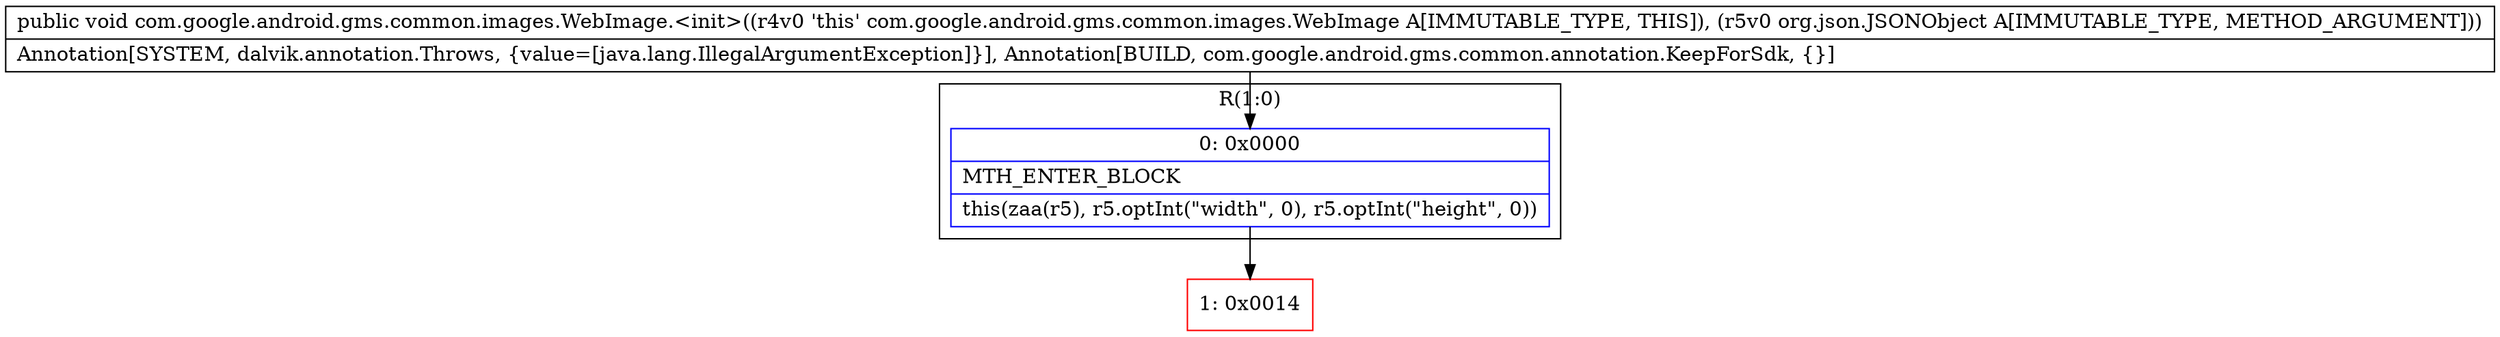 digraph "CFG forcom.google.android.gms.common.images.WebImage.\<init\>(Lorg\/json\/JSONObject;)V" {
subgraph cluster_Region_391546194 {
label = "R(1:0)";
node [shape=record,color=blue];
Node_0 [shape=record,label="{0\:\ 0x0000|MTH_ENTER_BLOCK\l|this(zaa(r5), r5.optInt(\"width\", 0), r5.optInt(\"height\", 0))\l}"];
}
Node_1 [shape=record,color=red,label="{1\:\ 0x0014}"];
MethodNode[shape=record,label="{public void com.google.android.gms.common.images.WebImage.\<init\>((r4v0 'this' com.google.android.gms.common.images.WebImage A[IMMUTABLE_TYPE, THIS]), (r5v0 org.json.JSONObject A[IMMUTABLE_TYPE, METHOD_ARGUMENT]))  | Annotation[SYSTEM, dalvik.annotation.Throws, \{value=[java.lang.IllegalArgumentException]\}], Annotation[BUILD, com.google.android.gms.common.annotation.KeepForSdk, \{\}]\l}"];
MethodNode -> Node_0;
Node_0 -> Node_1;
}

